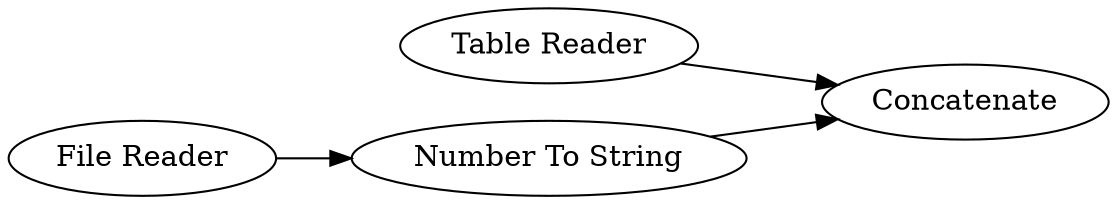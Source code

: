 digraph {
	"-8346791836613462969_289" [label=Concatenate]
	"-8346791836613462969_288" [label="Table Reader"]
	"-8346791836613462969_300" [label="Number To String"]
	"-8346791836613462969_284" [label="File Reader"]
	"-8346791836613462969_300" -> "-8346791836613462969_289"
	"-8346791836613462969_288" -> "-8346791836613462969_289"
	"-8346791836613462969_284" -> "-8346791836613462969_300"
	rankdir=LR
}
